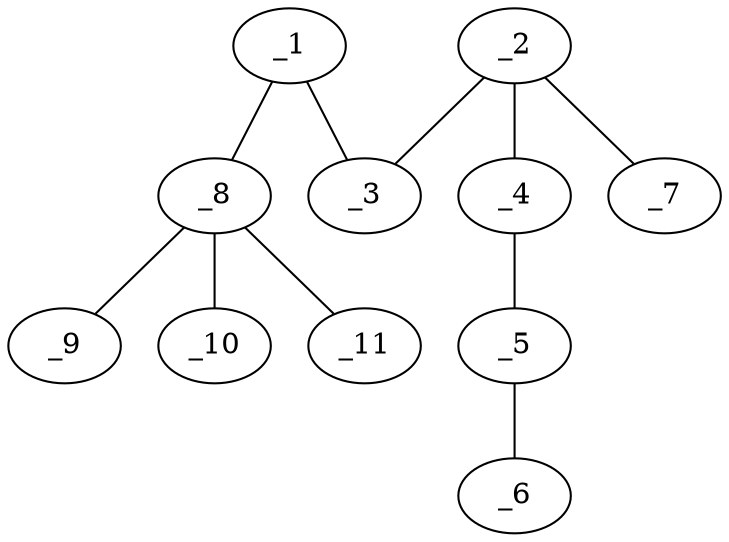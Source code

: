 graph molid666728 {
	_1	 [charge=0,
		chem=2,
		symbol="O  ",
		x="3.7321",
		y="0.183"];
	_3	 [charge=0,
		chem=1,
		symbol="C  ",
		x="4.5981",
		y="-0.317"];
	_1 -- _3	 [valence=1];
	_8	 [charge=0,
		chem=1,
		symbol="C  ",
		x="2.866",
		y="-0.317"];
	_1 -- _8	 [valence=1];
	_2	 [charge=0,
		chem=1,
		symbol="C  ",
		x="5.4641",
		y="0.183"];
	_2 -- _3	 [valence=1];
	_4	 [charge=0,
		chem=1,
		symbol="C  ",
		x="6.3301",
		y="-0.317"];
	_2 -- _4	 [valence=1];
	_7	 [charge=0,
		chem=2,
		symbol="O  ",
		x="5.4641",
		y="1.183"];
	_2 -- _7	 [valence=1];
	_5	 [charge=0,
		chem=1,
		symbol="C  ",
		x="7.1962",
		y="0.183"];
	_4 -- _5	 [valence=1];
	_6	 [charge=0,
		chem=4,
		symbol="N  ",
		x="8.0622",
		y="0.683"];
	_5 -- _6	 [valence=3];
	_9	 [charge=0,
		chem=1,
		symbol="C  ",
		x=2,
		y="-0.817"];
	_8 -- _9	 [valence=1];
	_10	 [charge=0,
		chem=1,
		symbol="C  ",
		x="3.366",
		y="-1.183"];
	_8 -- _10	 [valence=1];
	_11	 [charge=0,
		chem=1,
		symbol="C  ",
		x="2.366",
		y="0.549"];
	_8 -- _11	 [valence=1];
}
